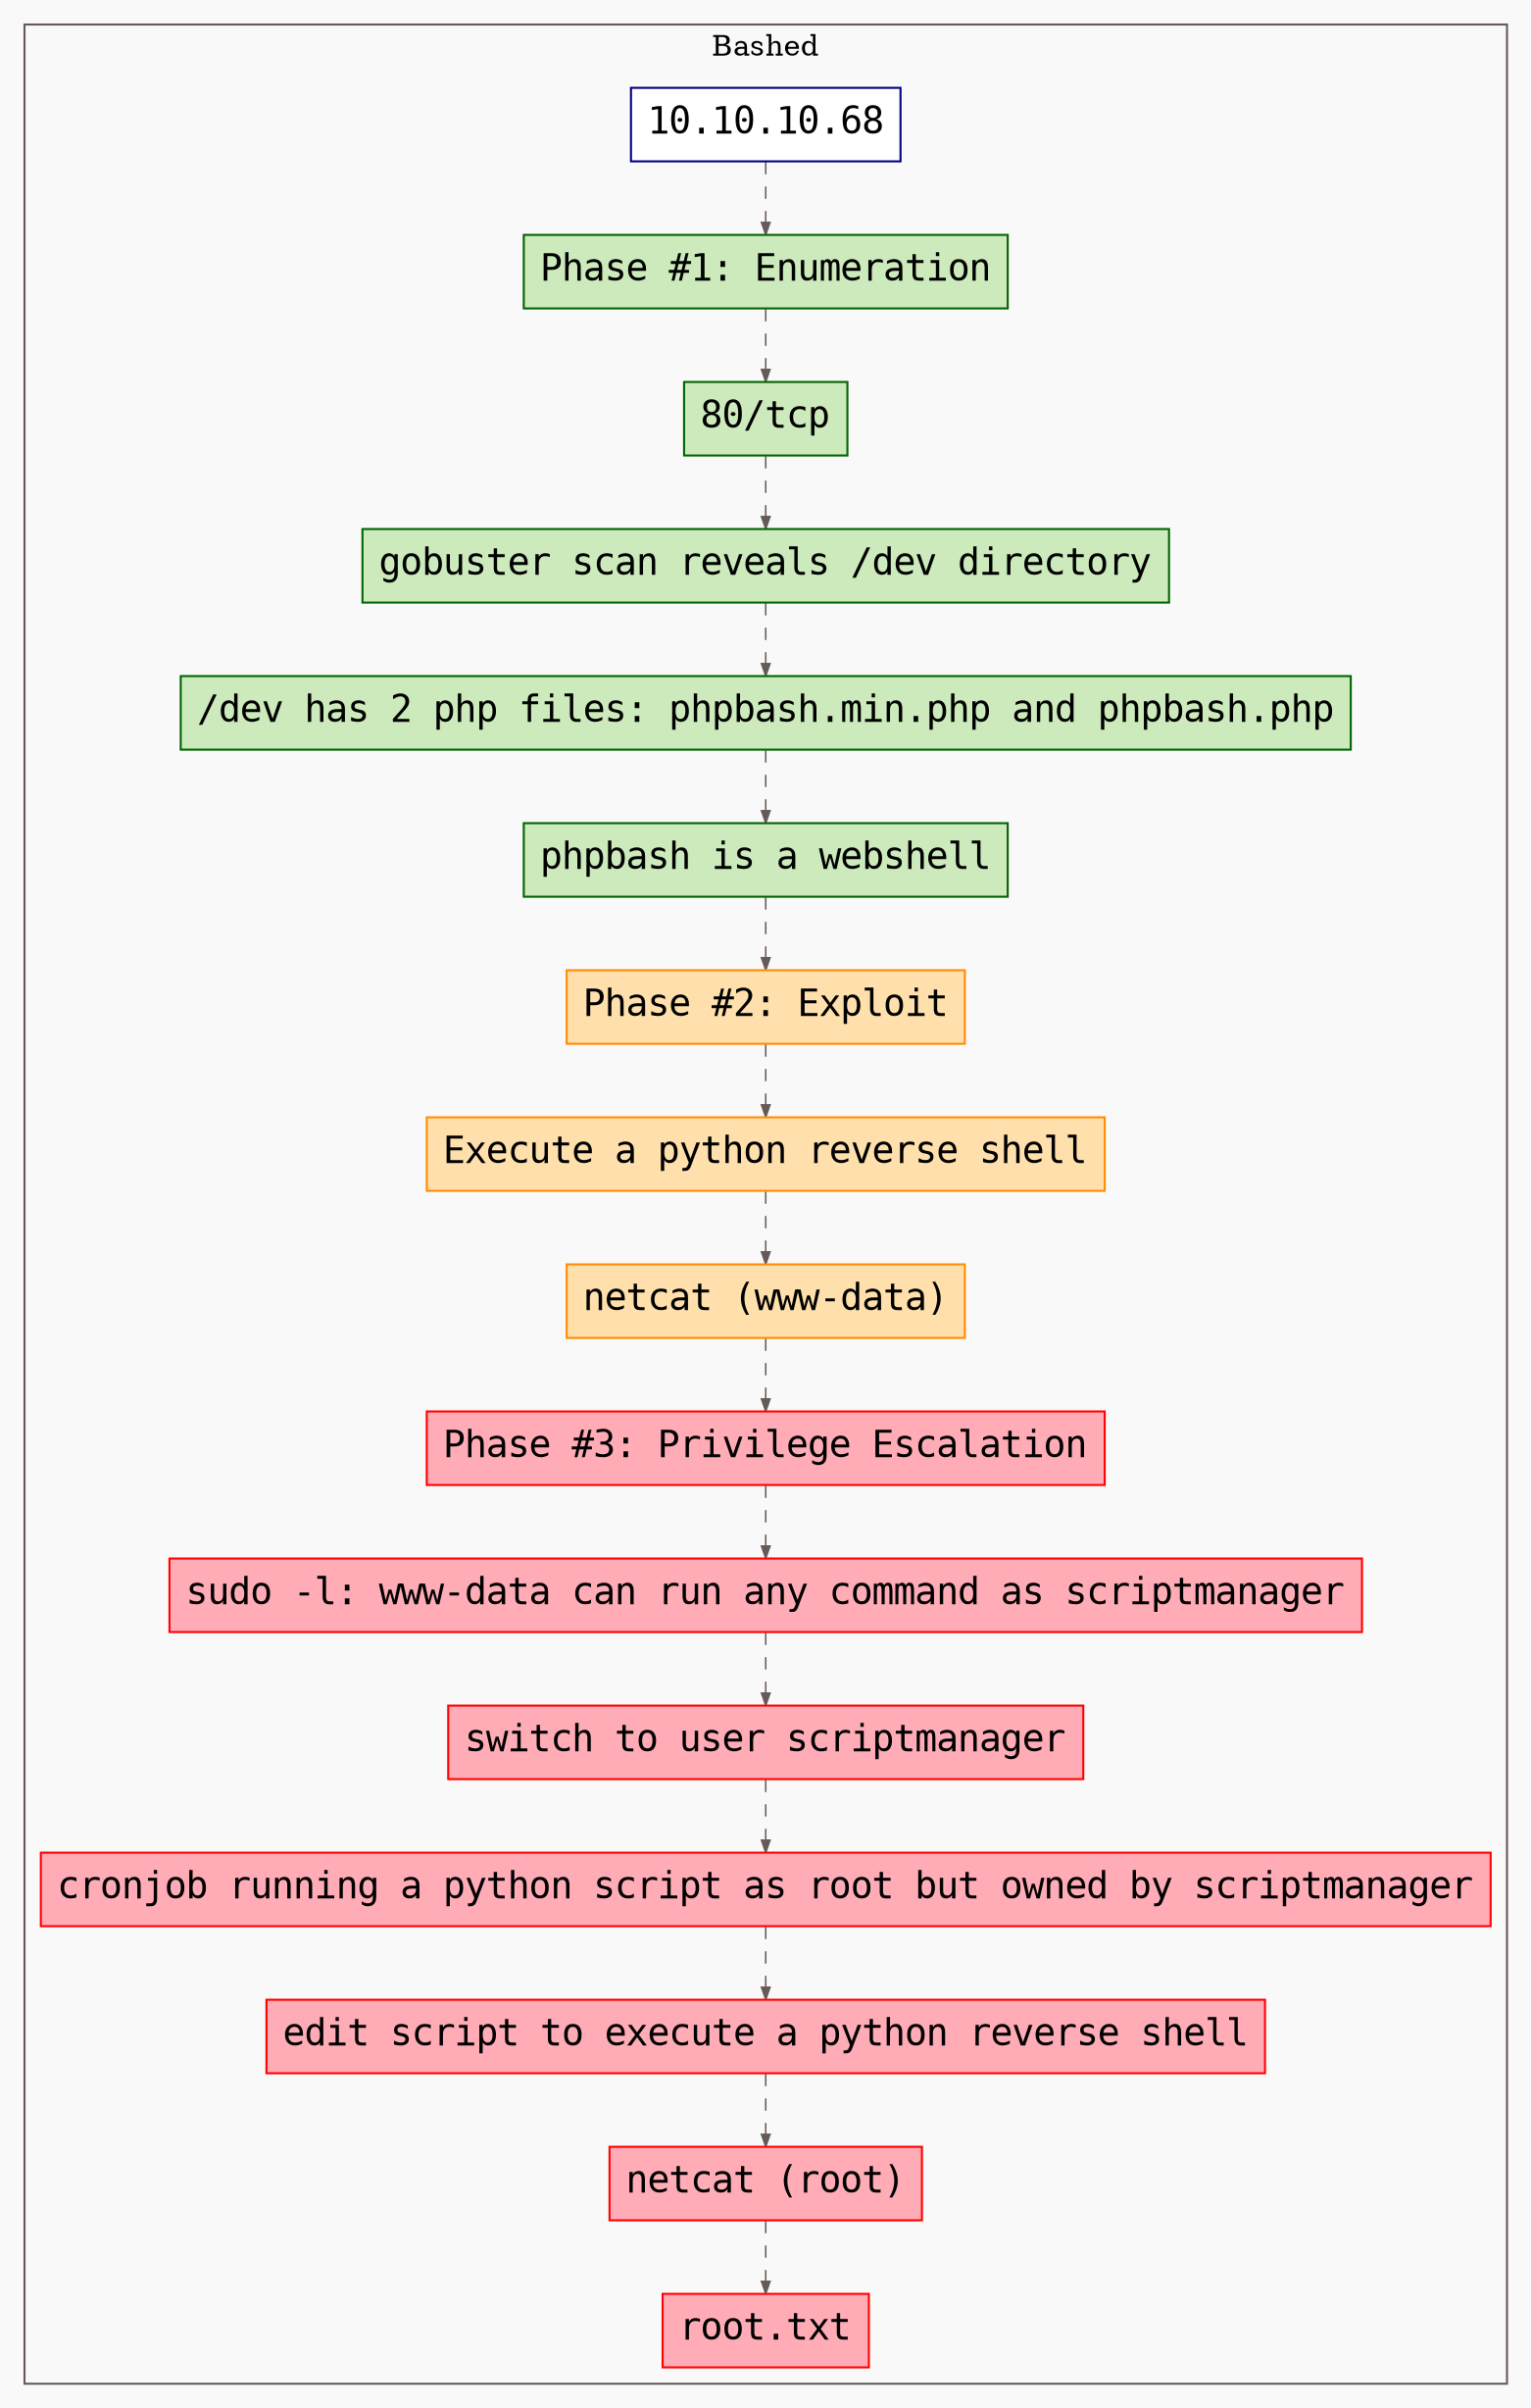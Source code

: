 digraph G {
  #rankdir=LR;
  nodesdictep=1.0; splines="line"; K=0.6; overlap=scale; fixedsize=true; resolution=72; bgcolor="#f9f9f9"; outputorder="edgesfirst";
  node [fontname="courier" fontsize=18 shape=box width=0.25 fillcolor="white" style="filled,solid"];
  edge [style=dashed color="#665957" penwidth=0.75 arrowsize=0.6];

  0[label="10.10.10.68" color="navyblue" fillcolor="#ffffff" tooltip="Bashed"];
  10[label="sudo -l: www-data can run any command as scriptmanager" color="red" fillcolor="#ffacb7" tooltip="Phase #3:Privilege Escalation"];
  11[label="switch to user scriptmanager" color="red" fillcolor="#ffacb7" tooltip="Phase #3:Privilege Escalation"];
  12[label="cronjob running a python script as root but owned by scriptmanager" color="red" fillcolor="#ffacb7" tooltip="Phase #3:Privilege Escalation"];
  13[label="edit script to execute a python reverse shell" color="red" fillcolor="#ffacb7" tooltip="Phase #3:Privilege Escalation"];
  14[label="netcat (root)" color="red" fillcolor="#ffacb7" tooltip="Phase #3:Privilege Escalation"];
  15[label="root.txt" color="red" fillcolor="#ffacb7" tooltip="Phase #3:Privilege Escalation"];
  1[label="Phase #1: Enumeration" color="darkgreen" fillcolor="#cceabb" tooltip="Phase #1:Enumeration"];
  2[label="80/tcp" color="darkgreen" fillcolor="#cceabb" tooltip="Phase #1:Enumeration"];
  3[label="gobuster scan reveals /dev directory" color="darkgreen" fillcolor="#cceabb" tooltip="Phase #1:Enumeration"];
  4[label="/dev has 2 php files: phpbash.min.php and phpbash.php" color="darkgreen" fillcolor="#cceabb" tooltip="Phase #1:Enumeration"];
  5[label="phpbash is a webshell" color="darkgreen" fillcolor="#cceabb" tooltip="Phase #1:Enumeration"];
  6[label="Phase #2: Exploit" color="darkorange" fillcolor="#ffe0ac" tooltip="Phase #2:Exploitation"];
  7[label="Execute a python reverse shell" color="darkorange" fillcolor="#ffe0ac" tooltip="Phase #2:Exploitation"];
  8[label="netcat (www-data)" color="darkorange" fillcolor="#ffe0ac" tooltip="Phase #2:Exploitation"];
  9[label="Phase #3: Privilege Escalation" color="red" fillcolor="#ffacb7" tooltip="Phase #3:Privilege Escalation"];

  subgraph cluster_0 {
    node [style="filled,solid"];
    label = "Bashed";
    color = "#665957";
    0 -> 1 [color="#665957"];
    1 -> 2 [color="#665957"];
    10 -> 11 [color="#665957"];
    11 -> 12 [color="#665957"];
    12 -> 13 [color="#665957"];
    13 -> 14 [color="#665957"];
    14 -> 15 [color="#665957"];
    2 -> 3 [color="#665957"];
    3 -> 4 [color="#665957"];
    4 -> 5 [color="#665957"];
    5 -> 6 [color="#665957"];
    6 -> 7 [color="#665957"];
    7 -> 8 [color="#665957"];
    8 -> 9 [color="#665957"];
    9 -> 10 [color="#665957"];
  }
}
